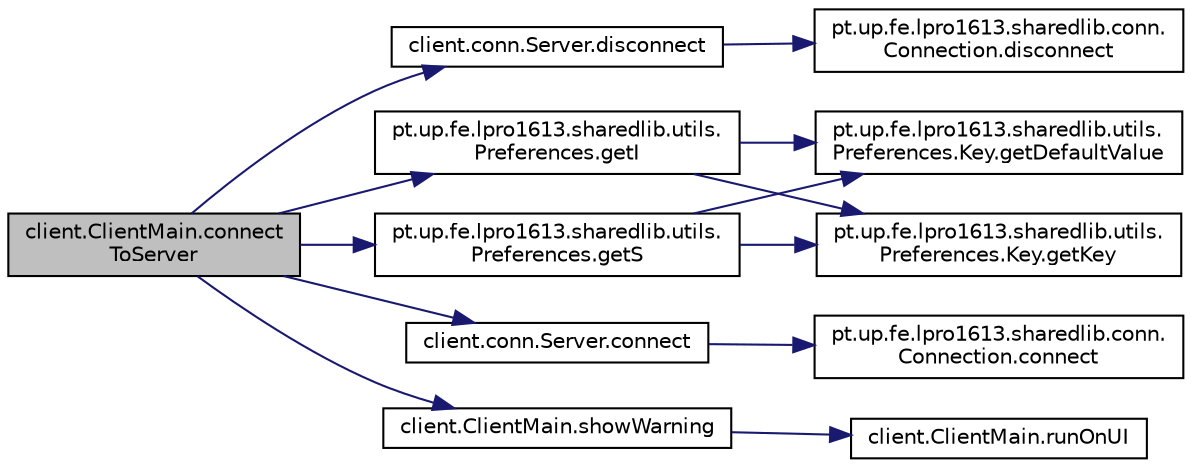 digraph "client.ClientMain.connectToServer"
{
  edge [fontname="Helvetica",fontsize="10",labelfontname="Helvetica",labelfontsize="10"];
  node [fontname="Helvetica",fontsize="10",shape=record];
  rankdir="LR";
  Node3 [label="client.ClientMain.connect\lToServer",height=0.2,width=0.4,color="black", fillcolor="grey75", style="filled", fontcolor="black"];
  Node3 -> Node4 [color="midnightblue",fontsize="10",style="solid",fontname="Helvetica"];
  Node4 [label="client.conn.Server.disconnect",height=0.2,width=0.4,color="black", fillcolor="white", style="filled",URL="$classclient_1_1conn_1_1_server.html#ab69a81693f41986321e92120aa0918cb"];
  Node4 -> Node5 [color="midnightblue",fontsize="10",style="solid",fontname="Helvetica"];
  Node5 [label="pt.up.fe.lpro1613.sharedlib.conn.\lConnection.disconnect",height=0.2,width=0.4,color="black", fillcolor="white", style="filled",URL="$classpt_1_1up_1_1fe_1_1lpro1613_1_1sharedlib_1_1conn_1_1_connection.html#a3f57700e6cf5cb4ae80ce06db37ab0fc"];
  Node3 -> Node6 [color="midnightblue",fontsize="10",style="solid",fontname="Helvetica"];
  Node6 [label="pt.up.fe.lpro1613.sharedlib.utils.\lPreferences.getS",height=0.2,width=0.4,color="black", fillcolor="white", style="filled",URL="$classpt_1_1up_1_1fe_1_1lpro1613_1_1sharedlib_1_1utils_1_1_preferences.html#aada2e7f8fe94b6a7ef78cfb30637b982"];
  Node6 -> Node7 [color="midnightblue",fontsize="10",style="solid",fontname="Helvetica"];
  Node7 [label="pt.up.fe.lpro1613.sharedlib.utils.\lPreferences.Key.getKey",height=0.2,width=0.4,color="black", fillcolor="white", style="filled",URL="$interfacept_1_1up_1_1fe_1_1lpro1613_1_1sharedlib_1_1utils_1_1_preferences_1_1_key.html#af244cecb8edad1f87eaaa517c3590507"];
  Node6 -> Node8 [color="midnightblue",fontsize="10",style="solid",fontname="Helvetica"];
  Node8 [label="pt.up.fe.lpro1613.sharedlib.utils.\lPreferences.Key.getDefaultValue",height=0.2,width=0.4,color="black", fillcolor="white", style="filled",URL="$interfacept_1_1up_1_1fe_1_1lpro1613_1_1sharedlib_1_1utils_1_1_preferences_1_1_key.html#aa78c759626a4e04578befd149e4c7310"];
  Node3 -> Node9 [color="midnightblue",fontsize="10",style="solid",fontname="Helvetica"];
  Node9 [label="pt.up.fe.lpro1613.sharedlib.utils.\lPreferences.getI",height=0.2,width=0.4,color="black", fillcolor="white", style="filled",URL="$classpt_1_1up_1_1fe_1_1lpro1613_1_1sharedlib_1_1utils_1_1_preferences.html#a6b5169368a838aca6c6880826294aea7"];
  Node9 -> Node7 [color="midnightblue",fontsize="10",style="solid",fontname="Helvetica"];
  Node9 -> Node8 [color="midnightblue",fontsize="10",style="solid",fontname="Helvetica"];
  Node3 -> Node10 [color="midnightblue",fontsize="10",style="solid",fontname="Helvetica"];
  Node10 [label="client.conn.Server.connect",height=0.2,width=0.4,color="black", fillcolor="white", style="filled",URL="$classclient_1_1conn_1_1_server.html#a7e96a6bd486520d128a37a8216cf37c3"];
  Node10 -> Node11 [color="midnightblue",fontsize="10",style="solid",fontname="Helvetica"];
  Node11 [label="pt.up.fe.lpro1613.sharedlib.conn.\lConnection.connect",height=0.2,width=0.4,color="black", fillcolor="white", style="filled",URL="$classpt_1_1up_1_1fe_1_1lpro1613_1_1sharedlib_1_1conn_1_1_connection.html#a8ccfed3defecf3a4070c32a0f3d6acb7"];
  Node3 -> Node12 [color="midnightblue",fontsize="10",style="solid",fontname="Helvetica"];
  Node12 [label="client.ClientMain.showWarning",height=0.2,width=0.4,color="black", fillcolor="white", style="filled",URL="$classclient_1_1_client_main.html#a0964644423f3d533ca394456ee6f6c95"];
  Node12 -> Node13 [color="midnightblue",fontsize="10",style="solid",fontname="Helvetica"];
  Node13 [label="client.ClientMain.runOnUI",height=0.2,width=0.4,color="black", fillcolor="white", style="filled",URL="$classclient_1_1_client_main.html#ad1c0bf16363beb967cc1a7a9a41a4e21"];
}
